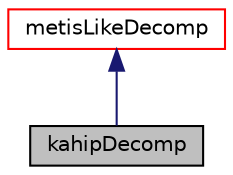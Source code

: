digraph "kahipDecomp"
{
  bgcolor="transparent";
  edge [fontname="Helvetica",fontsize="10",labelfontname="Helvetica",labelfontsize="10"];
  node [fontname="Helvetica",fontsize="10",shape=record];
  Node1 [label="kahipDecomp",height=0.2,width=0.4,color="black", fillcolor="grey75", style="filled" fontcolor="black"];
  Node2 -> Node1 [dir="back",color="midnightblue",fontsize="10",style="solid",fontname="Helvetica"];
  Node2 [label="metisLikeDecomp",height=0.2,width=0.4,color="red",URL="$classFoam_1_1metisLikeDecomp.html",tooltip="Domain decomposition using METIS-like data structures. "];
}
